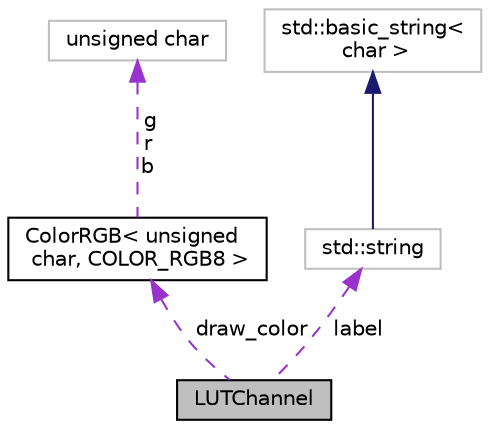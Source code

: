 digraph "LUTChannel"
{
 // INTERACTIVE_SVG=YES
  edge [fontname="Helvetica",fontsize="10",labelfontname="Helvetica",labelfontsize="10"];
  node [fontname="Helvetica",fontsize="10",shape=record];
  Node1 [label="LUTChannel",height=0.2,width=0.4,color="black", fillcolor="grey75", style="filled", fontcolor="black"];
  Node2 -> Node1 [dir="back",color="darkorchid3",fontsize="10",style="dashed",label=" draw_color" ,fontname="Helvetica"];
  Node2 [label="ColorRGB\< unsigned\l char, COLOR_RGB8 \>",height=0.2,width=0.4,color="black", fillcolor="white", style="filled",URL="$d7/dff/class_color_r_g_b.html"];
  Node3 -> Node2 [dir="back",color="darkorchid3",fontsize="10",style="dashed",label=" g\nr\nb" ,fontname="Helvetica"];
  Node3 [label="unsigned char",height=0.2,width=0.4,color="grey75", fillcolor="white", style="filled"];
  Node4 -> Node1 [dir="back",color="darkorchid3",fontsize="10",style="dashed",label=" label" ,fontname="Helvetica"];
  Node4 [label="std::string",height=0.2,width=0.4,color="grey75", fillcolor="white", style="filled",tooltip="STL class. "];
  Node5 -> Node4 [dir="back",color="midnightblue",fontsize="10",style="solid",fontname="Helvetica"];
  Node5 [label="std::basic_string\<\l char \>",height=0.2,width=0.4,color="grey75", fillcolor="white", style="filled",tooltip="STL class. "];
}
